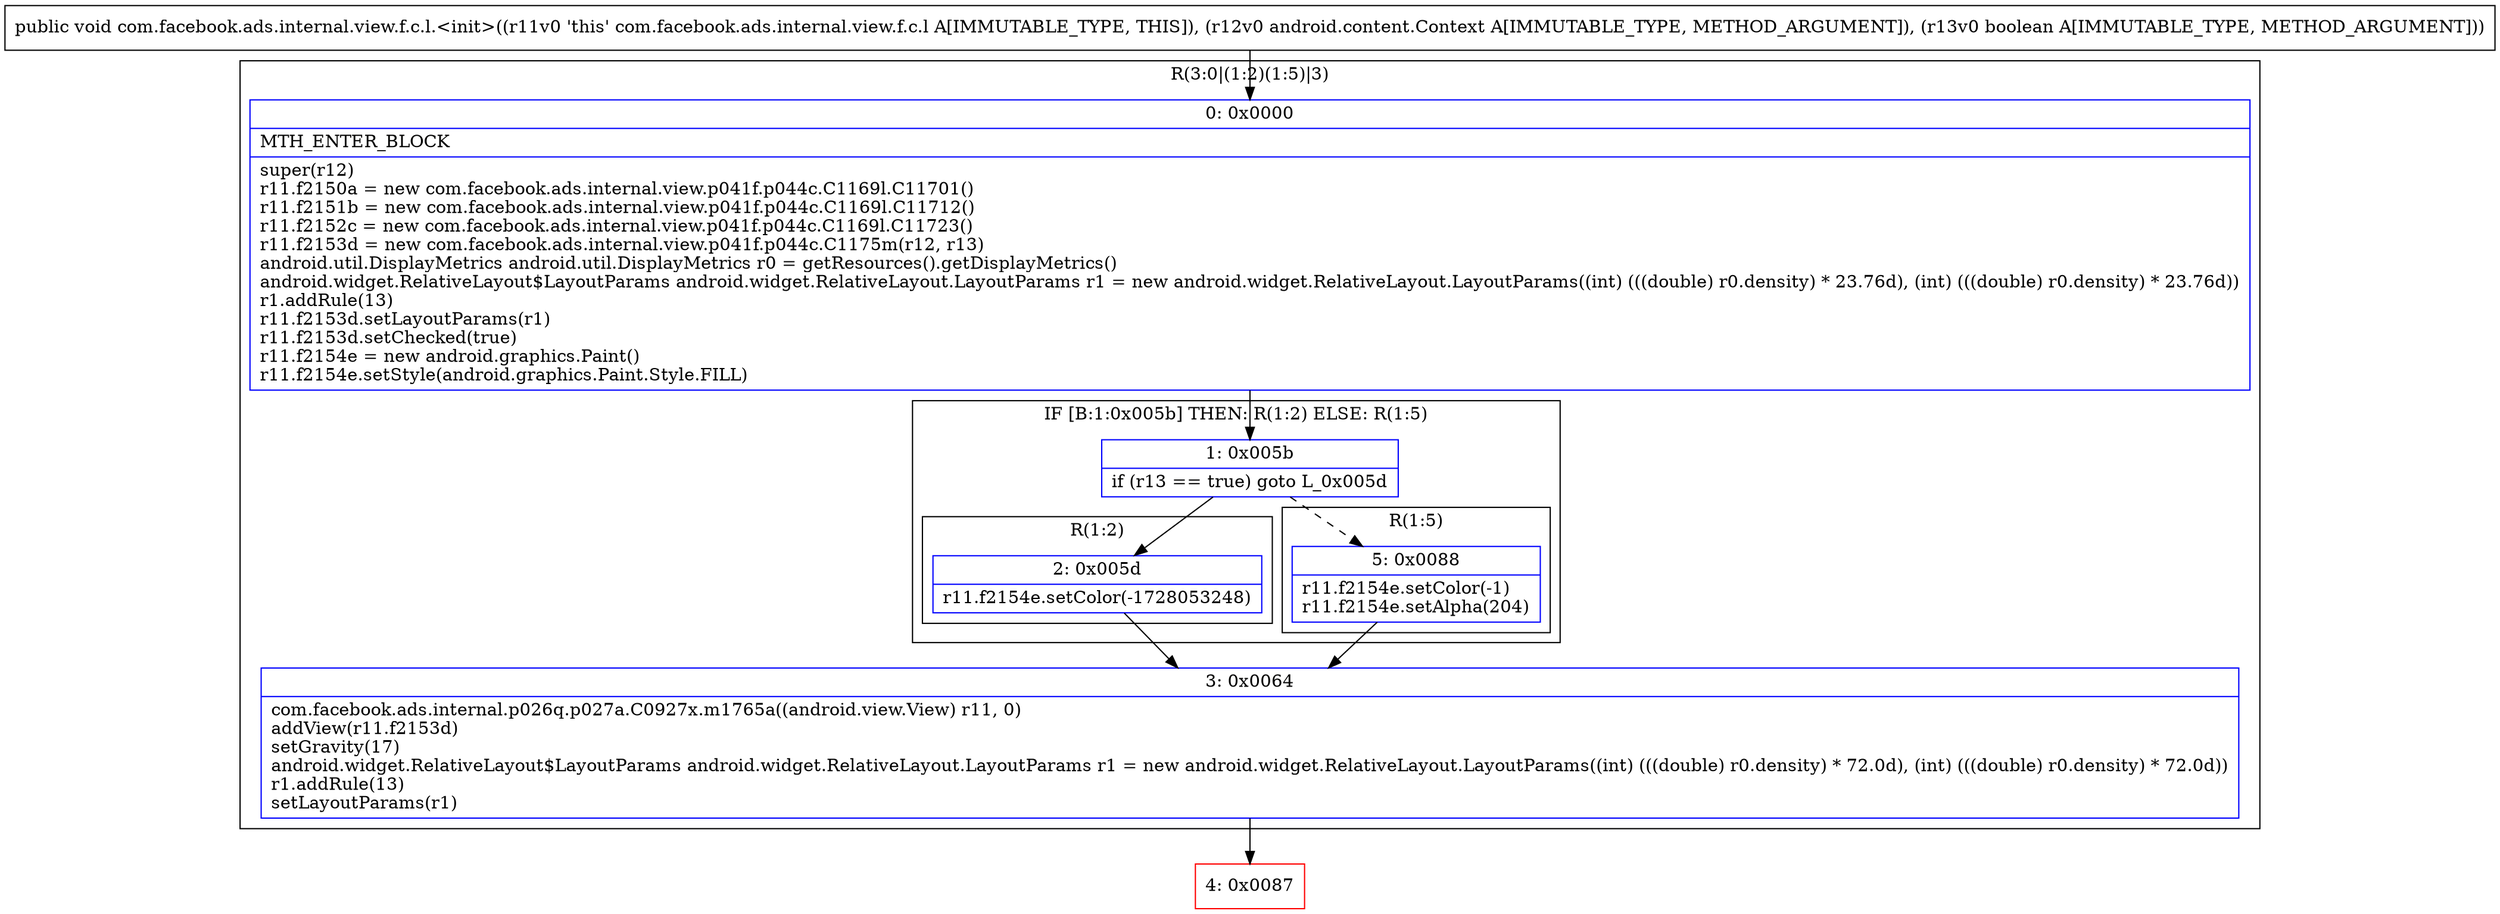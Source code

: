 digraph "CFG forcom.facebook.ads.internal.view.f.c.l.\<init\>(Landroid\/content\/Context;Z)V" {
subgraph cluster_Region_292258328 {
label = "R(3:0|(1:2)(1:5)|3)";
node [shape=record,color=blue];
Node_0 [shape=record,label="{0\:\ 0x0000|MTH_ENTER_BLOCK\l|super(r12)\lr11.f2150a = new com.facebook.ads.internal.view.p041f.p044c.C1169l.C11701()\lr11.f2151b = new com.facebook.ads.internal.view.p041f.p044c.C1169l.C11712()\lr11.f2152c = new com.facebook.ads.internal.view.p041f.p044c.C1169l.C11723()\lr11.f2153d = new com.facebook.ads.internal.view.p041f.p044c.C1175m(r12, r13)\landroid.util.DisplayMetrics android.util.DisplayMetrics r0 = getResources().getDisplayMetrics()\landroid.widget.RelativeLayout$LayoutParams android.widget.RelativeLayout.LayoutParams r1 = new android.widget.RelativeLayout.LayoutParams((int) (((double) r0.density) * 23.76d), (int) (((double) r0.density) * 23.76d))\lr1.addRule(13)\lr11.f2153d.setLayoutParams(r1)\lr11.f2153d.setChecked(true)\lr11.f2154e = new android.graphics.Paint()\lr11.f2154e.setStyle(android.graphics.Paint.Style.FILL)\l}"];
subgraph cluster_IfRegion_2060781716 {
label = "IF [B:1:0x005b] THEN: R(1:2) ELSE: R(1:5)";
node [shape=record,color=blue];
Node_1 [shape=record,label="{1\:\ 0x005b|if (r13 == true) goto L_0x005d\l}"];
subgraph cluster_Region_1680115280 {
label = "R(1:2)";
node [shape=record,color=blue];
Node_2 [shape=record,label="{2\:\ 0x005d|r11.f2154e.setColor(\-1728053248)\l}"];
}
subgraph cluster_Region_1474755701 {
label = "R(1:5)";
node [shape=record,color=blue];
Node_5 [shape=record,label="{5\:\ 0x0088|r11.f2154e.setColor(\-1)\lr11.f2154e.setAlpha(204)\l}"];
}
}
Node_3 [shape=record,label="{3\:\ 0x0064|com.facebook.ads.internal.p026q.p027a.C0927x.m1765a((android.view.View) r11, 0)\laddView(r11.f2153d)\lsetGravity(17)\landroid.widget.RelativeLayout$LayoutParams android.widget.RelativeLayout.LayoutParams r1 = new android.widget.RelativeLayout.LayoutParams((int) (((double) r0.density) * 72.0d), (int) (((double) r0.density) * 72.0d))\lr1.addRule(13)\lsetLayoutParams(r1)\l}"];
}
Node_4 [shape=record,color=red,label="{4\:\ 0x0087}"];
MethodNode[shape=record,label="{public void com.facebook.ads.internal.view.f.c.l.\<init\>((r11v0 'this' com.facebook.ads.internal.view.f.c.l A[IMMUTABLE_TYPE, THIS]), (r12v0 android.content.Context A[IMMUTABLE_TYPE, METHOD_ARGUMENT]), (r13v0 boolean A[IMMUTABLE_TYPE, METHOD_ARGUMENT])) }"];
MethodNode -> Node_0;
Node_0 -> Node_1;
Node_1 -> Node_2;
Node_1 -> Node_5[style=dashed];
Node_2 -> Node_3;
Node_5 -> Node_3;
Node_3 -> Node_4;
}

